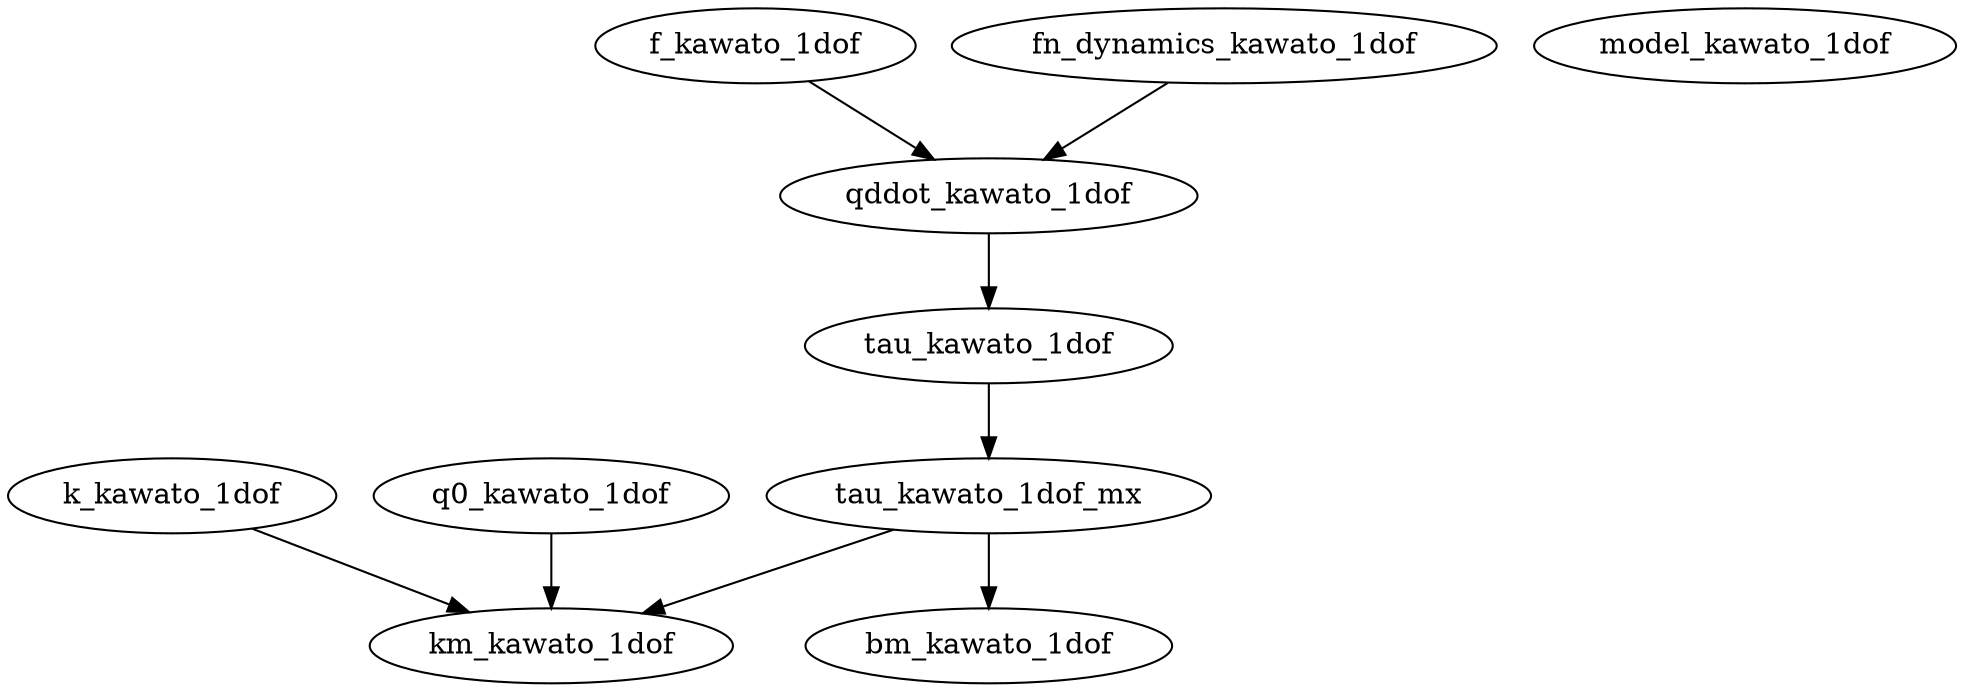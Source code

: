 /* Created by mdot for Matlab */
digraph m2html {
  f_kawato_1dof -> qddot_kawato_1dof;
  fn_dynamics_kawato_1dof -> qddot_kawato_1dof;
  k_kawato_1dof -> km_kawato_1dof;
  q0_kawato_1dof -> km_kawato_1dof;
  qddot_kawato_1dof -> tau_kawato_1dof;
  tau_kawato_1dof -> tau_kawato_1dof_mx;
  tau_kawato_1dof_mx -> bm_kawato_1dof;
  tau_kawato_1dof_mx -> km_kawato_1dof;

  bm_kawato_1dof [URL="bm_kawato_1dof.html"];
  f_kawato_1dof [URL="f_kawato_1dof.html"];
  fn_dynamics_kawato_1dof [URL="fn_dynamics_kawato_1dof.html"];
  k_kawato_1dof [URL="k_kawato_1dof.html"];
  km_kawato_1dof [URL="km_kawato_1dof.html"];
  model_kawato_1dof [URL="model_kawato_1dof.html"];
  q0_kawato_1dof [URL="q0_kawato_1dof.html"];
  qddot_kawato_1dof [URL="qddot_kawato_1dof.html"];
  tau_kawato_1dof [URL="tau_kawato_1dof.html"];
  tau_kawato_1dof_mx [URL="tau_kawato_1dof_mx.html"];
}